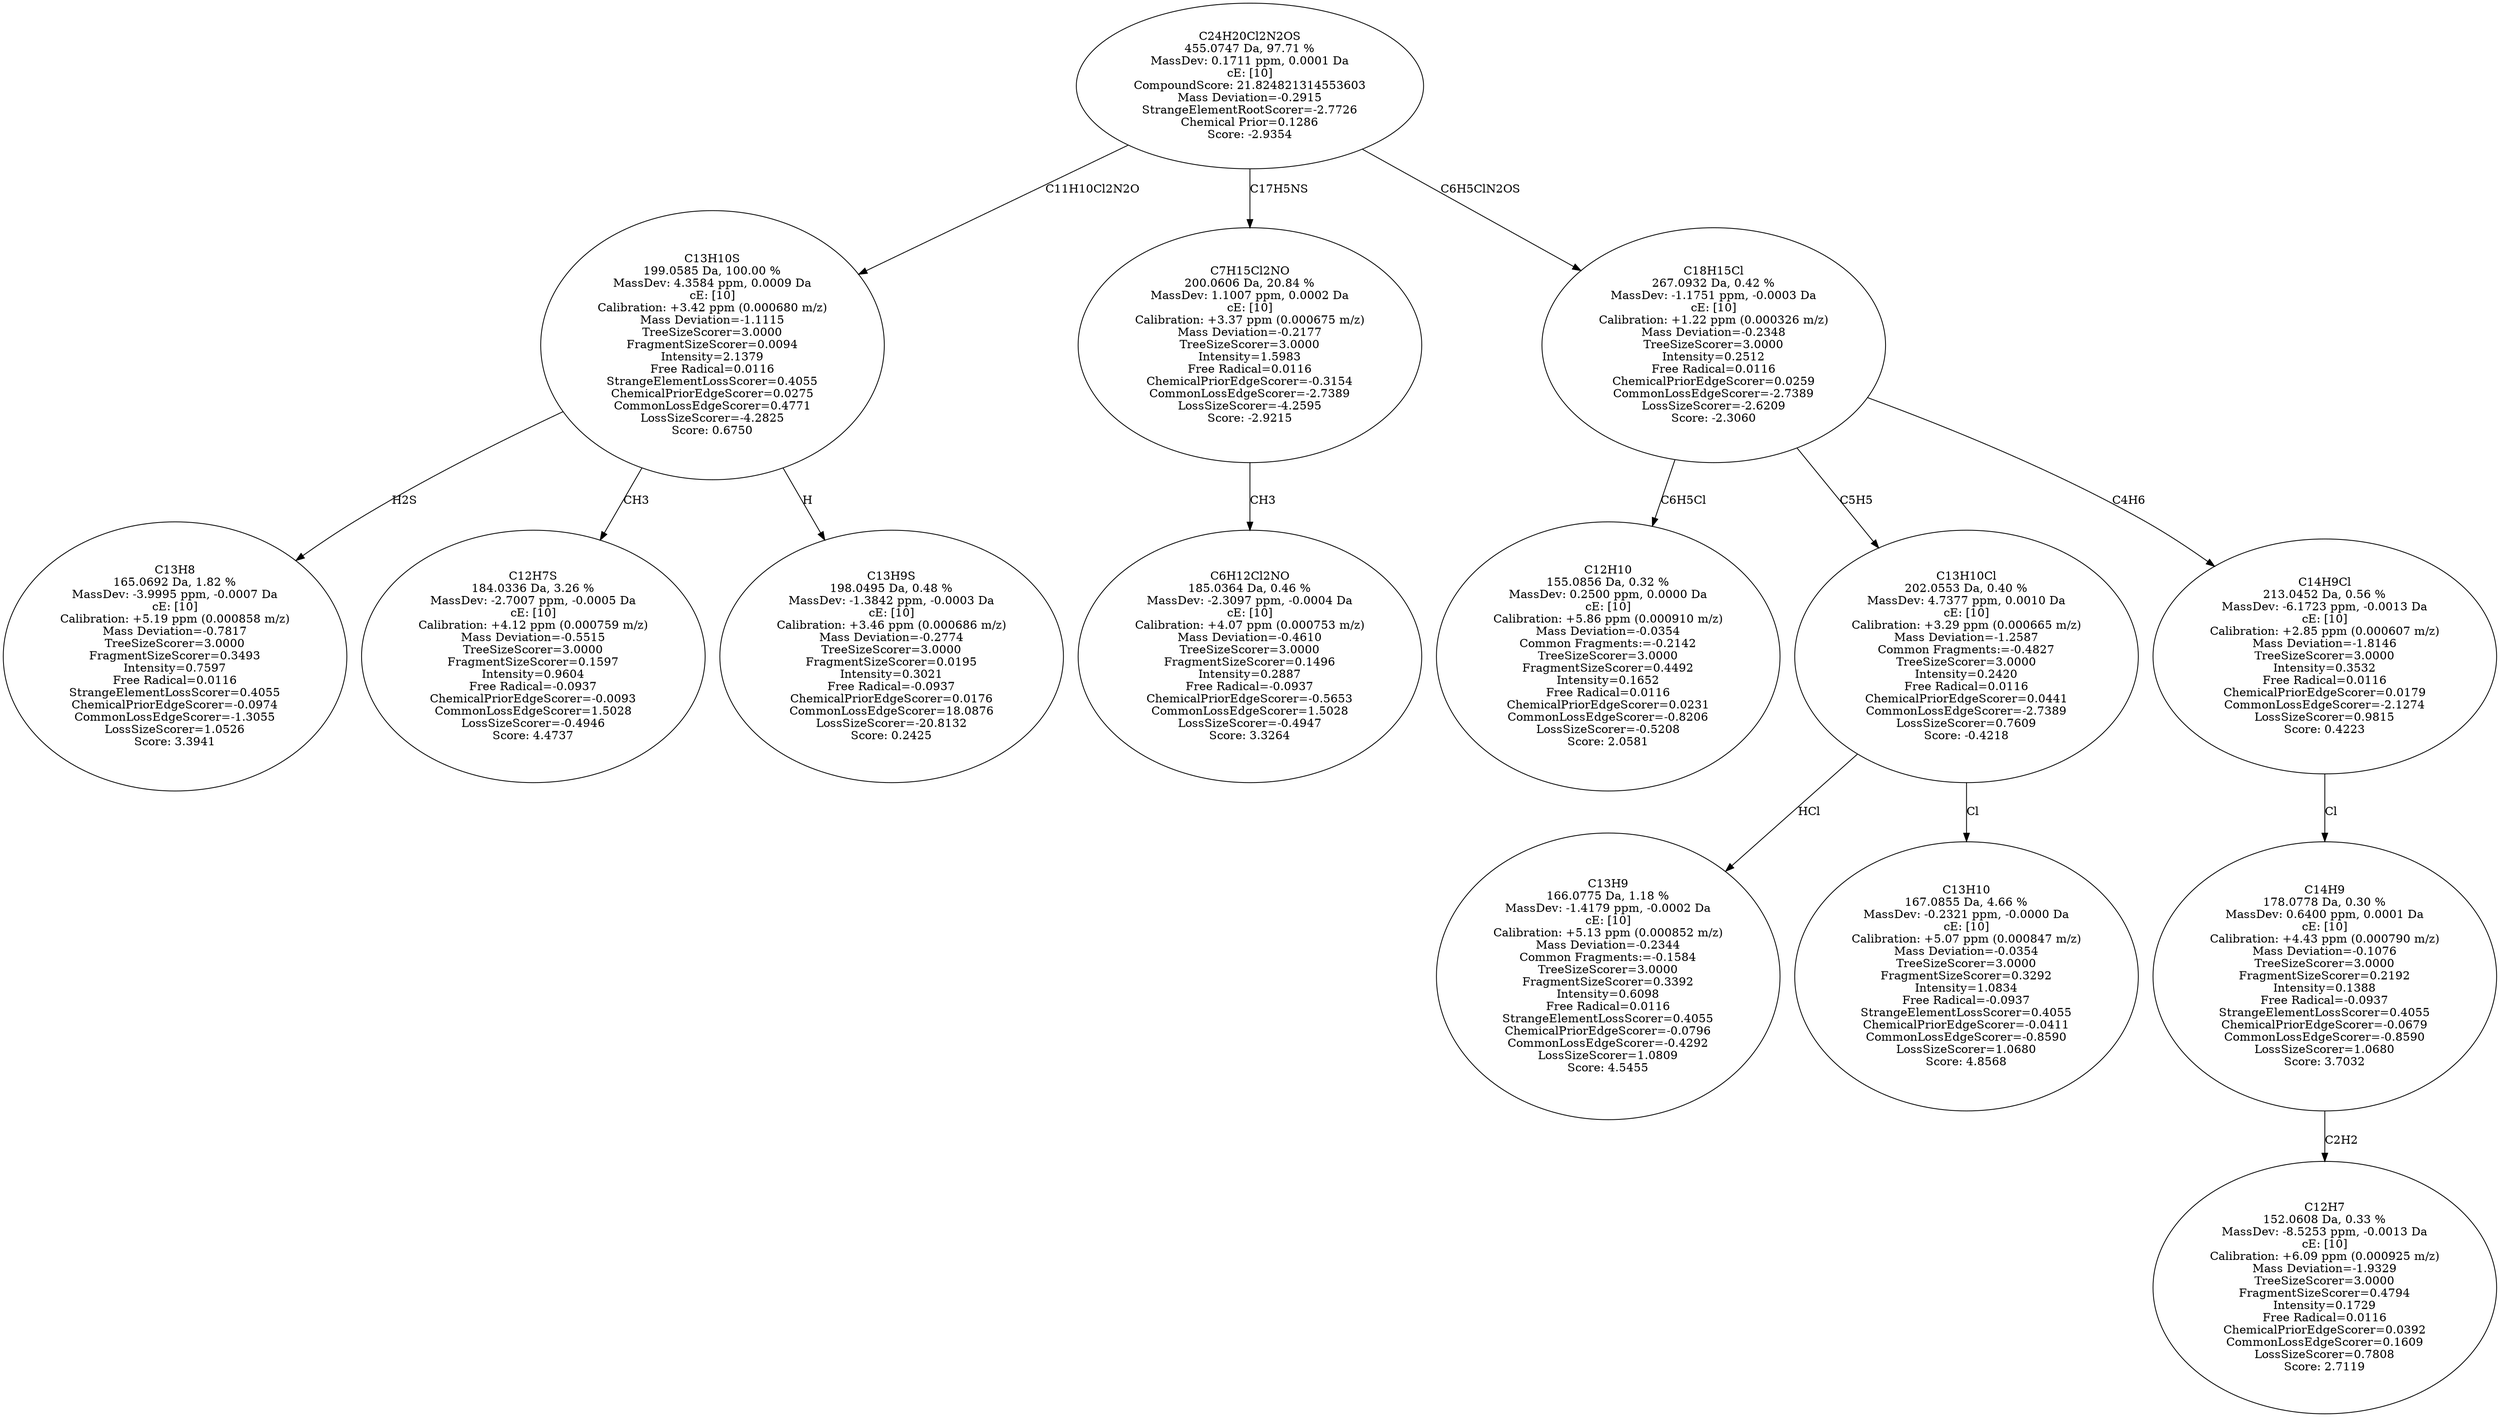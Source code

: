 strict digraph {
v1 [label="C13H8\n165.0692 Da, 1.82 %\nMassDev: -3.9995 ppm, -0.0007 Da\ncE: [10]\nCalibration: +5.19 ppm (0.000858 m/z)\nMass Deviation=-0.7817\nTreeSizeScorer=3.0000\nFragmentSizeScorer=0.3493\nIntensity=0.7597\nFree Radical=0.0116\nStrangeElementLossScorer=0.4055\nChemicalPriorEdgeScorer=-0.0974\nCommonLossEdgeScorer=-1.3055\nLossSizeScorer=1.0526\nScore: 3.3941"];
v2 [label="C12H7S\n184.0336 Da, 3.26 %\nMassDev: -2.7007 ppm, -0.0005 Da\ncE: [10]\nCalibration: +4.12 ppm (0.000759 m/z)\nMass Deviation=-0.5515\nTreeSizeScorer=3.0000\nFragmentSizeScorer=0.1597\nIntensity=0.9604\nFree Radical=-0.0937\nChemicalPriorEdgeScorer=-0.0093\nCommonLossEdgeScorer=1.5028\nLossSizeScorer=-0.4946\nScore: 4.4737"];
v3 [label="C13H9S\n198.0495 Da, 0.48 %\nMassDev: -1.3842 ppm, -0.0003 Da\ncE: [10]\nCalibration: +3.46 ppm (0.000686 m/z)\nMass Deviation=-0.2774\nTreeSizeScorer=3.0000\nFragmentSizeScorer=0.0195\nIntensity=0.3021\nFree Radical=-0.0937\nChemicalPriorEdgeScorer=0.0176\nCommonLossEdgeScorer=18.0876\nLossSizeScorer=-20.8132\nScore: 0.2425"];
v4 [label="C13H10S\n199.0585 Da, 100.00 %\nMassDev: 4.3584 ppm, 0.0009 Da\ncE: [10]\nCalibration: +3.42 ppm (0.000680 m/z)\nMass Deviation=-1.1115\nTreeSizeScorer=3.0000\nFragmentSizeScorer=0.0094\nIntensity=2.1379\nFree Radical=0.0116\nStrangeElementLossScorer=0.4055\nChemicalPriorEdgeScorer=0.0275\nCommonLossEdgeScorer=0.4771\nLossSizeScorer=-4.2825\nScore: 0.6750"];
v5 [label="C6H12Cl2NO\n185.0364 Da, 0.46 %\nMassDev: -2.3097 ppm, -0.0004 Da\ncE: [10]\nCalibration: +4.07 ppm (0.000753 m/z)\nMass Deviation=-0.4610\nTreeSizeScorer=3.0000\nFragmentSizeScorer=0.1496\nIntensity=0.2887\nFree Radical=-0.0937\nChemicalPriorEdgeScorer=-0.5653\nCommonLossEdgeScorer=1.5028\nLossSizeScorer=-0.4947\nScore: 3.3264"];
v6 [label="C7H15Cl2NO\n200.0606 Da, 20.84 %\nMassDev: 1.1007 ppm, 0.0002 Da\ncE: [10]\nCalibration: +3.37 ppm (0.000675 m/z)\nMass Deviation=-0.2177\nTreeSizeScorer=3.0000\nIntensity=1.5983\nFree Radical=0.0116\nChemicalPriorEdgeScorer=-0.3154\nCommonLossEdgeScorer=-2.7389\nLossSizeScorer=-4.2595\nScore: -2.9215"];
v7 [label="C12H10\n155.0856 Da, 0.32 %\nMassDev: 0.2500 ppm, 0.0000 Da\ncE: [10]\nCalibration: +5.86 ppm (0.000910 m/z)\nMass Deviation=-0.0354\nCommon Fragments:=-0.2142\nTreeSizeScorer=3.0000\nFragmentSizeScorer=0.4492\nIntensity=0.1652\nFree Radical=0.0116\nChemicalPriorEdgeScorer=0.0231\nCommonLossEdgeScorer=-0.8206\nLossSizeScorer=-0.5208\nScore: 2.0581"];
v8 [label="C13H9\n166.0775 Da, 1.18 %\nMassDev: -1.4179 ppm, -0.0002 Da\ncE: [10]\nCalibration: +5.13 ppm (0.000852 m/z)\nMass Deviation=-0.2344\nCommon Fragments:=-0.1584\nTreeSizeScorer=3.0000\nFragmentSizeScorer=0.3392\nIntensity=0.6098\nFree Radical=0.0116\nStrangeElementLossScorer=0.4055\nChemicalPriorEdgeScorer=-0.0796\nCommonLossEdgeScorer=-0.4292\nLossSizeScorer=1.0809\nScore: 4.5455"];
v9 [label="C13H10\n167.0855 Da, 4.66 %\nMassDev: -0.2321 ppm, -0.0000 Da\ncE: [10]\nCalibration: +5.07 ppm (0.000847 m/z)\nMass Deviation=-0.0354\nTreeSizeScorer=3.0000\nFragmentSizeScorer=0.3292\nIntensity=1.0834\nFree Radical=-0.0937\nStrangeElementLossScorer=0.4055\nChemicalPriorEdgeScorer=-0.0411\nCommonLossEdgeScorer=-0.8590\nLossSizeScorer=1.0680\nScore: 4.8568"];
v10 [label="C13H10Cl\n202.0553 Da, 0.40 %\nMassDev: 4.7377 ppm, 0.0010 Da\ncE: [10]\nCalibration: +3.29 ppm (0.000665 m/z)\nMass Deviation=-1.2587\nCommon Fragments:=-0.4827\nTreeSizeScorer=3.0000\nIntensity=0.2420\nFree Radical=0.0116\nChemicalPriorEdgeScorer=0.0441\nCommonLossEdgeScorer=-2.7389\nLossSizeScorer=0.7609\nScore: -0.4218"];
v11 [label="C12H7\n152.0608 Da, 0.33 %\nMassDev: -8.5253 ppm, -0.0013 Da\ncE: [10]\nCalibration: +6.09 ppm (0.000925 m/z)\nMass Deviation=-1.9329\nTreeSizeScorer=3.0000\nFragmentSizeScorer=0.4794\nIntensity=0.1729\nFree Radical=0.0116\nChemicalPriorEdgeScorer=0.0392\nCommonLossEdgeScorer=0.1609\nLossSizeScorer=0.7808\nScore: 2.7119"];
v12 [label="C14H9\n178.0778 Da, 0.30 %\nMassDev: 0.6400 ppm, 0.0001 Da\ncE: [10]\nCalibration: +4.43 ppm (0.000790 m/z)\nMass Deviation=-0.1076\nTreeSizeScorer=3.0000\nFragmentSizeScorer=0.2192\nIntensity=0.1388\nFree Radical=-0.0937\nStrangeElementLossScorer=0.4055\nChemicalPriorEdgeScorer=-0.0679\nCommonLossEdgeScorer=-0.8590\nLossSizeScorer=1.0680\nScore: 3.7032"];
v13 [label="C14H9Cl\n213.0452 Da, 0.56 %\nMassDev: -6.1723 ppm, -0.0013 Da\ncE: [10]\nCalibration: +2.85 ppm (0.000607 m/z)\nMass Deviation=-1.8146\nTreeSizeScorer=3.0000\nIntensity=0.3532\nFree Radical=0.0116\nChemicalPriorEdgeScorer=0.0179\nCommonLossEdgeScorer=-2.1274\nLossSizeScorer=0.9815\nScore: 0.4223"];
v14 [label="C18H15Cl\n267.0932 Da, 0.42 %\nMassDev: -1.1751 ppm, -0.0003 Da\ncE: [10]\nCalibration: +1.22 ppm (0.000326 m/z)\nMass Deviation=-0.2348\nTreeSizeScorer=3.0000\nIntensity=0.2512\nFree Radical=0.0116\nChemicalPriorEdgeScorer=0.0259\nCommonLossEdgeScorer=-2.7389\nLossSizeScorer=-2.6209\nScore: -2.3060"];
v15 [label="C24H20Cl2N2OS\n455.0747 Da, 97.71 %\nMassDev: 0.1711 ppm, 0.0001 Da\ncE: [10]\nCompoundScore: 21.824821314553603\nMass Deviation=-0.2915\nStrangeElementRootScorer=-2.7726\nChemical Prior=0.1286\nScore: -2.9354"];
v4 -> v1 [label="H2S"];
v4 -> v2 [label="CH3"];
v4 -> v3 [label="H"];
v15 -> v4 [label="C11H10Cl2N2O"];
v6 -> v5 [label="CH3"];
v15 -> v6 [label="C17H5NS"];
v14 -> v7 [label="C6H5Cl"];
v10 -> v8 [label="HCl"];
v10 -> v9 [label="Cl"];
v14 -> v10 [label="C5H5"];
v12 -> v11 [label="C2H2"];
v13 -> v12 [label="Cl"];
v14 -> v13 [label="C4H6"];
v15 -> v14 [label="C6H5ClN2OS"];
}